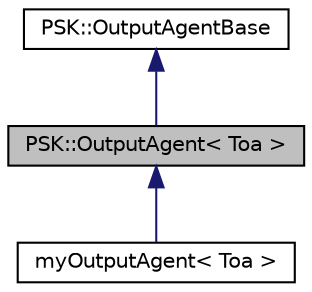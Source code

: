 digraph "PSK::OutputAgent&lt; Toa &gt;"
{
 // INTERACTIVE_SVG=YES
 // LATEX_PDF_SIZE
  edge [fontname="Helvetica",fontsize="10",labelfontname="Helvetica",labelfontsize="10"];
  node [fontname="Helvetica",fontsize="10",shape=record];
  Node1 [label="PSK::OutputAgent\< Toa \>",height=0.2,width=0.4,color="black", fillcolor="grey75", style="filled", fontcolor="black",tooltip="Base class for OutputAgents using template for output adaptor."];
  Node2 -> Node1 [dir="back",color="midnightblue",fontsize="10",style="solid",fontname="Helvetica"];
  Node2 [label="PSK::OutputAgentBase",height=0.2,width=0.4,color="black", fillcolor="white", style="filled",URL="$d3/d90/class_p_s_k_1_1_output_agent_base.html",tooltip="bse class for output agent"];
  Node1 -> Node3 [dir="back",color="midnightblue",fontsize="10",style="solid",fontname="Helvetica"];
  Node3 [label="myOutputAgent\< Toa \>",height=0.2,width=0.4,color="black", fillcolor="white", style="filled",URL="$d6/de3/classmy_output_agent.html",tooltip=" "];
}
